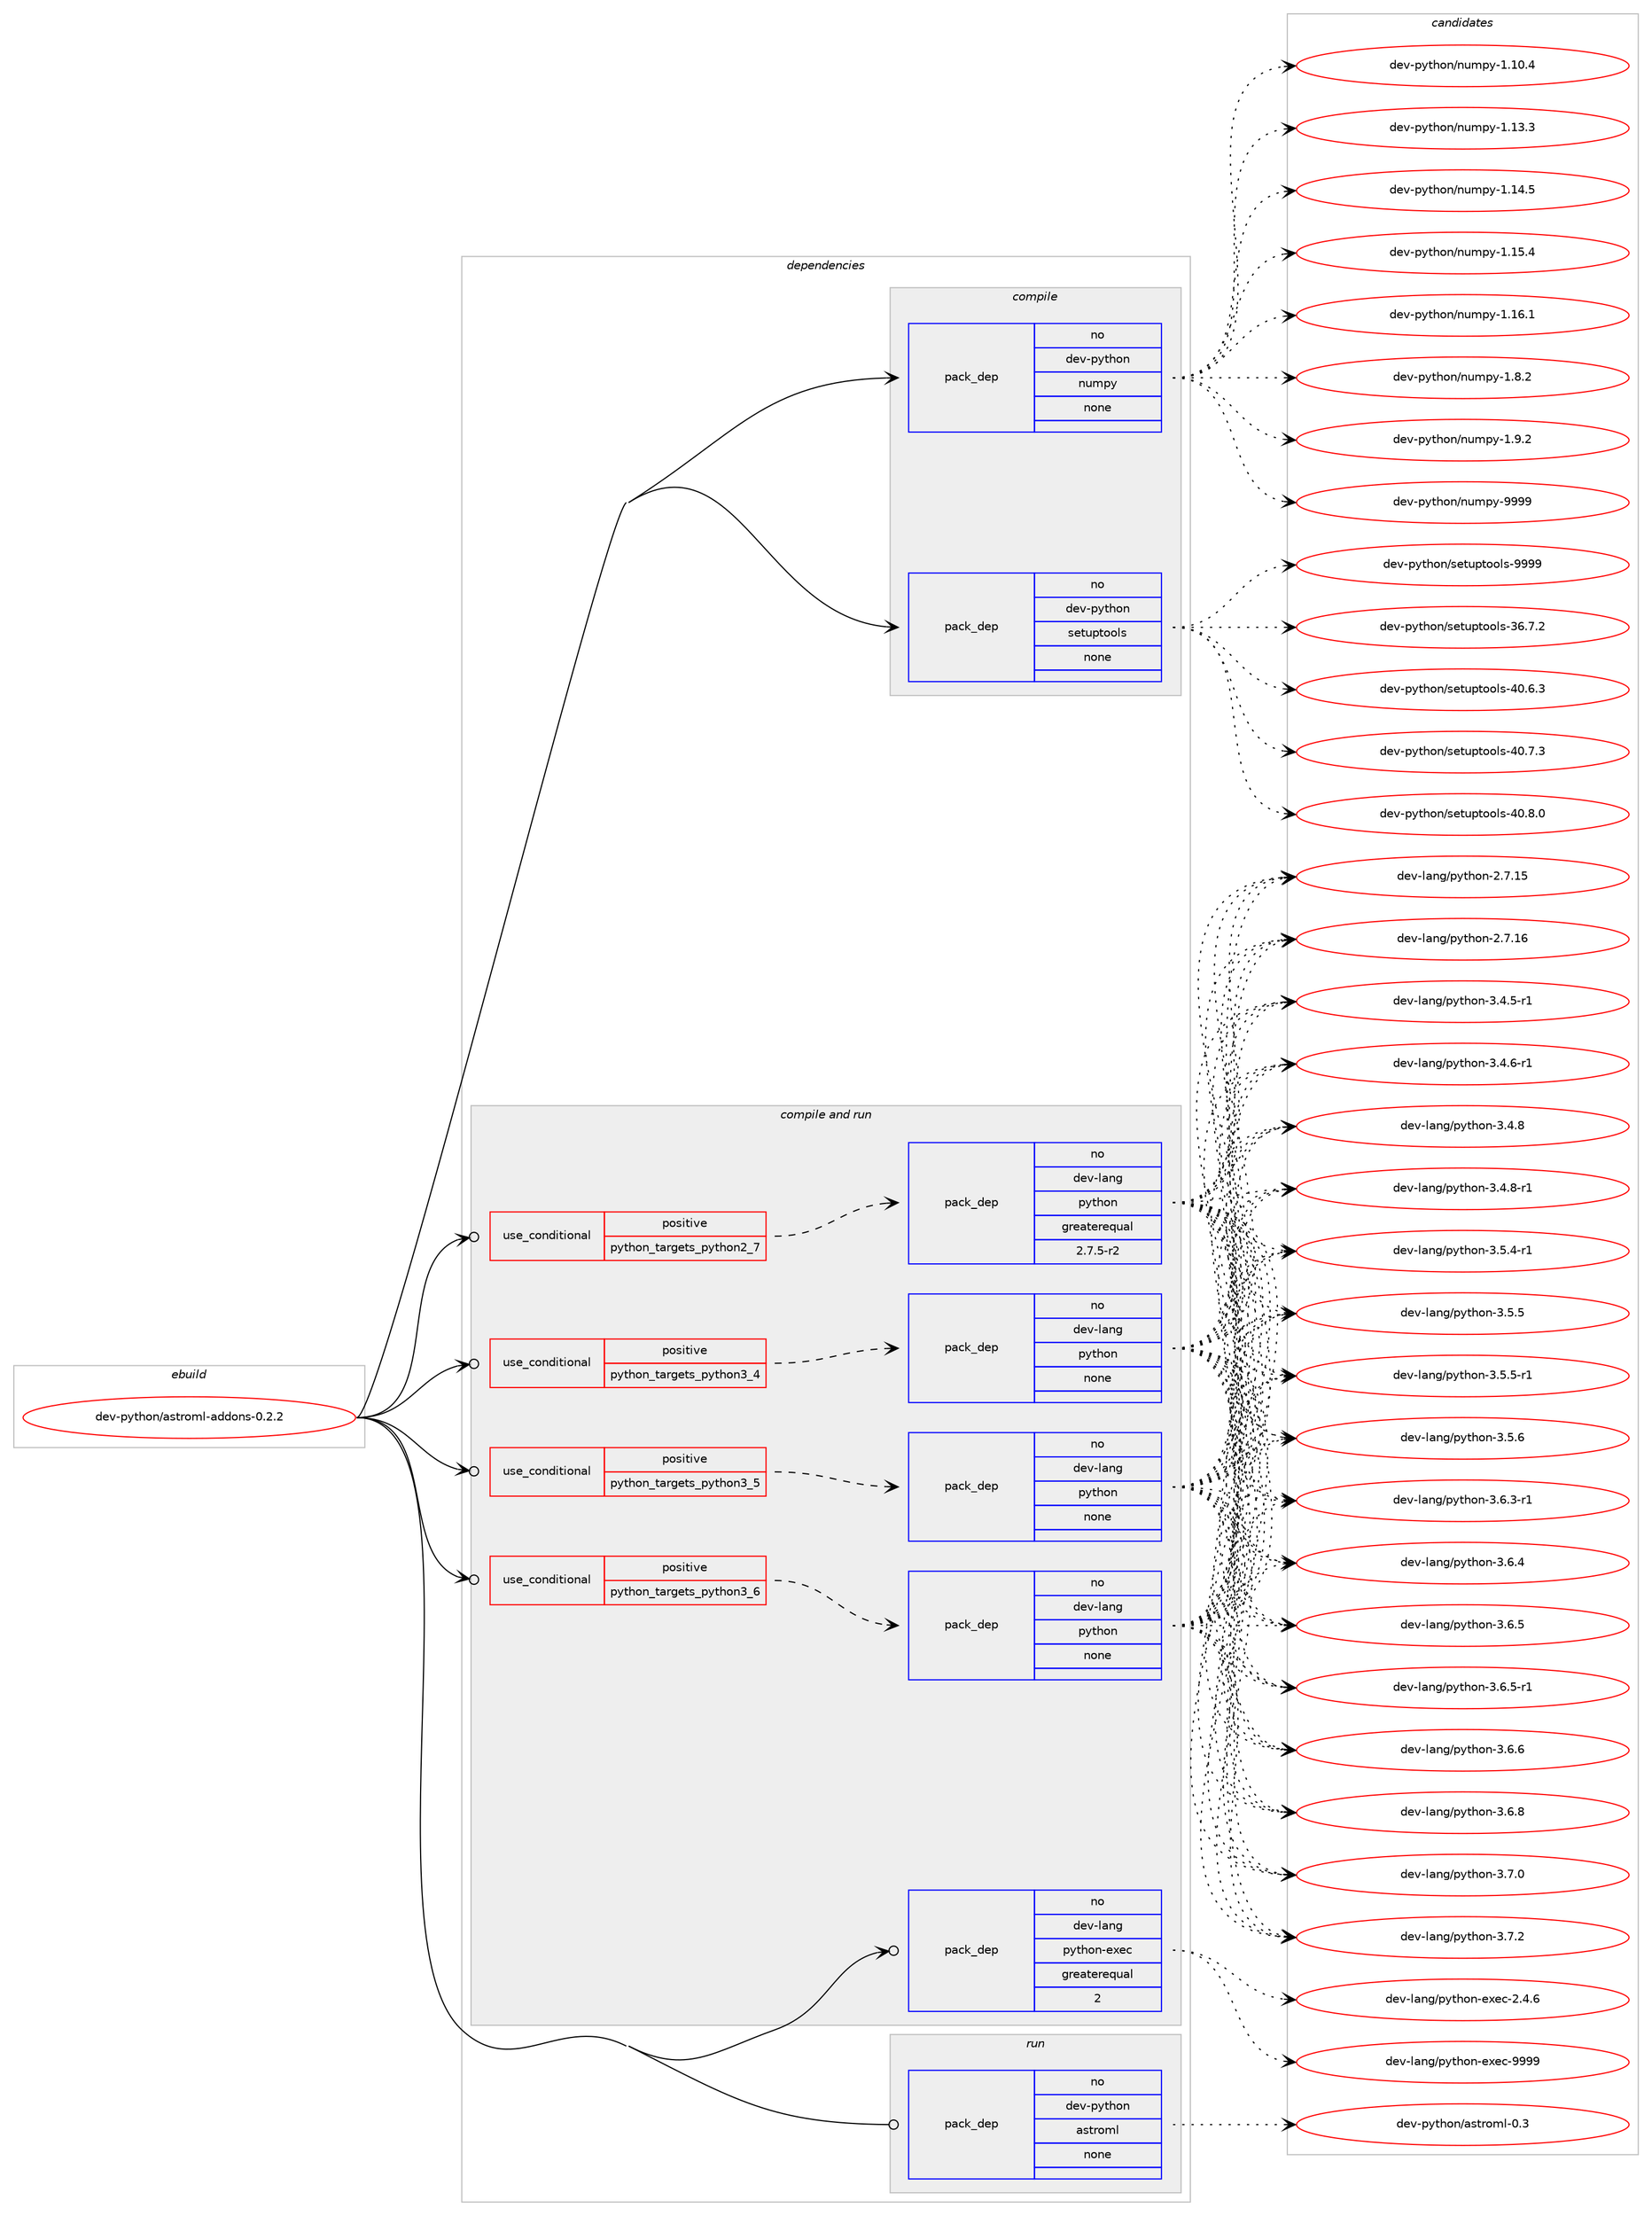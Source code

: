 digraph prolog {

# *************
# Graph options
# *************

newrank=true;
concentrate=true;
compound=true;
graph [rankdir=LR,fontname=Helvetica,fontsize=10,ranksep=1.5];#, ranksep=2.5, nodesep=0.2];
edge  [arrowhead=vee];
node  [fontname=Helvetica,fontsize=10];

# **********
# The ebuild
# **********

subgraph cluster_leftcol {
color=gray;
rank=same;
label=<<i>ebuild</i>>;
id [label="dev-python/astroml-addons-0.2.2", color=red, width=4, href="../dev-python/astroml-addons-0.2.2.svg"];
}

# ****************
# The dependencies
# ****************

subgraph cluster_midcol {
color=gray;
label=<<i>dependencies</i>>;
subgraph cluster_compile {
fillcolor="#eeeeee";
style=filled;
label=<<i>compile</i>>;
subgraph pack1004788 {
dependency1399067 [label=<<TABLE BORDER="0" CELLBORDER="1" CELLSPACING="0" CELLPADDING="4" WIDTH="220"><TR><TD ROWSPAN="6" CELLPADDING="30">pack_dep</TD></TR><TR><TD WIDTH="110">no</TD></TR><TR><TD>dev-python</TD></TR><TR><TD>numpy</TD></TR><TR><TD>none</TD></TR><TR><TD></TD></TR></TABLE>>, shape=none, color=blue];
}
id:e -> dependency1399067:w [weight=20,style="solid",arrowhead="vee"];
subgraph pack1004789 {
dependency1399068 [label=<<TABLE BORDER="0" CELLBORDER="1" CELLSPACING="0" CELLPADDING="4" WIDTH="220"><TR><TD ROWSPAN="6" CELLPADDING="30">pack_dep</TD></TR><TR><TD WIDTH="110">no</TD></TR><TR><TD>dev-python</TD></TR><TR><TD>setuptools</TD></TR><TR><TD>none</TD></TR><TR><TD></TD></TR></TABLE>>, shape=none, color=blue];
}
id:e -> dependency1399068:w [weight=20,style="solid",arrowhead="vee"];
}
subgraph cluster_compileandrun {
fillcolor="#eeeeee";
style=filled;
label=<<i>compile and run</i>>;
subgraph cond371054 {
dependency1399069 [label=<<TABLE BORDER="0" CELLBORDER="1" CELLSPACING="0" CELLPADDING="4"><TR><TD ROWSPAN="3" CELLPADDING="10">use_conditional</TD></TR><TR><TD>positive</TD></TR><TR><TD>python_targets_python2_7</TD></TR></TABLE>>, shape=none, color=red];
subgraph pack1004790 {
dependency1399070 [label=<<TABLE BORDER="0" CELLBORDER="1" CELLSPACING="0" CELLPADDING="4" WIDTH="220"><TR><TD ROWSPAN="6" CELLPADDING="30">pack_dep</TD></TR><TR><TD WIDTH="110">no</TD></TR><TR><TD>dev-lang</TD></TR><TR><TD>python</TD></TR><TR><TD>greaterequal</TD></TR><TR><TD>2.7.5-r2</TD></TR></TABLE>>, shape=none, color=blue];
}
dependency1399069:e -> dependency1399070:w [weight=20,style="dashed",arrowhead="vee"];
}
id:e -> dependency1399069:w [weight=20,style="solid",arrowhead="odotvee"];
subgraph cond371055 {
dependency1399071 [label=<<TABLE BORDER="0" CELLBORDER="1" CELLSPACING="0" CELLPADDING="4"><TR><TD ROWSPAN="3" CELLPADDING="10">use_conditional</TD></TR><TR><TD>positive</TD></TR><TR><TD>python_targets_python3_4</TD></TR></TABLE>>, shape=none, color=red];
subgraph pack1004791 {
dependency1399072 [label=<<TABLE BORDER="0" CELLBORDER="1" CELLSPACING="0" CELLPADDING="4" WIDTH="220"><TR><TD ROWSPAN="6" CELLPADDING="30">pack_dep</TD></TR><TR><TD WIDTH="110">no</TD></TR><TR><TD>dev-lang</TD></TR><TR><TD>python</TD></TR><TR><TD>none</TD></TR><TR><TD></TD></TR></TABLE>>, shape=none, color=blue];
}
dependency1399071:e -> dependency1399072:w [weight=20,style="dashed",arrowhead="vee"];
}
id:e -> dependency1399071:w [weight=20,style="solid",arrowhead="odotvee"];
subgraph cond371056 {
dependency1399073 [label=<<TABLE BORDER="0" CELLBORDER="1" CELLSPACING="0" CELLPADDING="4"><TR><TD ROWSPAN="3" CELLPADDING="10">use_conditional</TD></TR><TR><TD>positive</TD></TR><TR><TD>python_targets_python3_5</TD></TR></TABLE>>, shape=none, color=red];
subgraph pack1004792 {
dependency1399074 [label=<<TABLE BORDER="0" CELLBORDER="1" CELLSPACING="0" CELLPADDING="4" WIDTH="220"><TR><TD ROWSPAN="6" CELLPADDING="30">pack_dep</TD></TR><TR><TD WIDTH="110">no</TD></TR><TR><TD>dev-lang</TD></TR><TR><TD>python</TD></TR><TR><TD>none</TD></TR><TR><TD></TD></TR></TABLE>>, shape=none, color=blue];
}
dependency1399073:e -> dependency1399074:w [weight=20,style="dashed",arrowhead="vee"];
}
id:e -> dependency1399073:w [weight=20,style="solid",arrowhead="odotvee"];
subgraph cond371057 {
dependency1399075 [label=<<TABLE BORDER="0" CELLBORDER="1" CELLSPACING="0" CELLPADDING="4"><TR><TD ROWSPAN="3" CELLPADDING="10">use_conditional</TD></TR><TR><TD>positive</TD></TR><TR><TD>python_targets_python3_6</TD></TR></TABLE>>, shape=none, color=red];
subgraph pack1004793 {
dependency1399076 [label=<<TABLE BORDER="0" CELLBORDER="1" CELLSPACING="0" CELLPADDING="4" WIDTH="220"><TR><TD ROWSPAN="6" CELLPADDING="30">pack_dep</TD></TR><TR><TD WIDTH="110">no</TD></TR><TR><TD>dev-lang</TD></TR><TR><TD>python</TD></TR><TR><TD>none</TD></TR><TR><TD></TD></TR></TABLE>>, shape=none, color=blue];
}
dependency1399075:e -> dependency1399076:w [weight=20,style="dashed",arrowhead="vee"];
}
id:e -> dependency1399075:w [weight=20,style="solid",arrowhead="odotvee"];
subgraph pack1004794 {
dependency1399077 [label=<<TABLE BORDER="0" CELLBORDER="1" CELLSPACING="0" CELLPADDING="4" WIDTH="220"><TR><TD ROWSPAN="6" CELLPADDING="30">pack_dep</TD></TR><TR><TD WIDTH="110">no</TD></TR><TR><TD>dev-lang</TD></TR><TR><TD>python-exec</TD></TR><TR><TD>greaterequal</TD></TR><TR><TD>2</TD></TR></TABLE>>, shape=none, color=blue];
}
id:e -> dependency1399077:w [weight=20,style="solid",arrowhead="odotvee"];
}
subgraph cluster_run {
fillcolor="#eeeeee";
style=filled;
label=<<i>run</i>>;
subgraph pack1004795 {
dependency1399078 [label=<<TABLE BORDER="0" CELLBORDER="1" CELLSPACING="0" CELLPADDING="4" WIDTH="220"><TR><TD ROWSPAN="6" CELLPADDING="30">pack_dep</TD></TR><TR><TD WIDTH="110">no</TD></TR><TR><TD>dev-python</TD></TR><TR><TD>astroml</TD></TR><TR><TD>none</TD></TR><TR><TD></TD></TR></TABLE>>, shape=none, color=blue];
}
id:e -> dependency1399078:w [weight=20,style="solid",arrowhead="odot"];
}
}

# **************
# The candidates
# **************

subgraph cluster_choices {
rank=same;
color=gray;
label=<<i>candidates</i>>;

subgraph choice1004788 {
color=black;
nodesep=1;
choice100101118451121211161041111104711011710911212145494649484652 [label="dev-python/numpy-1.10.4", color=red, width=4,href="../dev-python/numpy-1.10.4.svg"];
choice100101118451121211161041111104711011710911212145494649514651 [label="dev-python/numpy-1.13.3", color=red, width=4,href="../dev-python/numpy-1.13.3.svg"];
choice100101118451121211161041111104711011710911212145494649524653 [label="dev-python/numpy-1.14.5", color=red, width=4,href="../dev-python/numpy-1.14.5.svg"];
choice100101118451121211161041111104711011710911212145494649534652 [label="dev-python/numpy-1.15.4", color=red, width=4,href="../dev-python/numpy-1.15.4.svg"];
choice100101118451121211161041111104711011710911212145494649544649 [label="dev-python/numpy-1.16.1", color=red, width=4,href="../dev-python/numpy-1.16.1.svg"];
choice1001011184511212111610411111047110117109112121454946564650 [label="dev-python/numpy-1.8.2", color=red, width=4,href="../dev-python/numpy-1.8.2.svg"];
choice1001011184511212111610411111047110117109112121454946574650 [label="dev-python/numpy-1.9.2", color=red, width=4,href="../dev-python/numpy-1.9.2.svg"];
choice10010111845112121116104111110471101171091121214557575757 [label="dev-python/numpy-9999", color=red, width=4,href="../dev-python/numpy-9999.svg"];
dependency1399067:e -> choice100101118451121211161041111104711011710911212145494649484652:w [style=dotted,weight="100"];
dependency1399067:e -> choice100101118451121211161041111104711011710911212145494649514651:w [style=dotted,weight="100"];
dependency1399067:e -> choice100101118451121211161041111104711011710911212145494649524653:w [style=dotted,weight="100"];
dependency1399067:e -> choice100101118451121211161041111104711011710911212145494649534652:w [style=dotted,weight="100"];
dependency1399067:e -> choice100101118451121211161041111104711011710911212145494649544649:w [style=dotted,weight="100"];
dependency1399067:e -> choice1001011184511212111610411111047110117109112121454946564650:w [style=dotted,weight="100"];
dependency1399067:e -> choice1001011184511212111610411111047110117109112121454946574650:w [style=dotted,weight="100"];
dependency1399067:e -> choice10010111845112121116104111110471101171091121214557575757:w [style=dotted,weight="100"];
}
subgraph choice1004789 {
color=black;
nodesep=1;
choice100101118451121211161041111104711510111611711211611111110811545515446554650 [label="dev-python/setuptools-36.7.2", color=red, width=4,href="../dev-python/setuptools-36.7.2.svg"];
choice100101118451121211161041111104711510111611711211611111110811545524846544651 [label="dev-python/setuptools-40.6.3", color=red, width=4,href="../dev-python/setuptools-40.6.3.svg"];
choice100101118451121211161041111104711510111611711211611111110811545524846554651 [label="dev-python/setuptools-40.7.3", color=red, width=4,href="../dev-python/setuptools-40.7.3.svg"];
choice100101118451121211161041111104711510111611711211611111110811545524846564648 [label="dev-python/setuptools-40.8.0", color=red, width=4,href="../dev-python/setuptools-40.8.0.svg"];
choice10010111845112121116104111110471151011161171121161111111081154557575757 [label="dev-python/setuptools-9999", color=red, width=4,href="../dev-python/setuptools-9999.svg"];
dependency1399068:e -> choice100101118451121211161041111104711510111611711211611111110811545515446554650:w [style=dotted,weight="100"];
dependency1399068:e -> choice100101118451121211161041111104711510111611711211611111110811545524846544651:w [style=dotted,weight="100"];
dependency1399068:e -> choice100101118451121211161041111104711510111611711211611111110811545524846554651:w [style=dotted,weight="100"];
dependency1399068:e -> choice100101118451121211161041111104711510111611711211611111110811545524846564648:w [style=dotted,weight="100"];
dependency1399068:e -> choice10010111845112121116104111110471151011161171121161111111081154557575757:w [style=dotted,weight="100"];
}
subgraph choice1004790 {
color=black;
nodesep=1;
choice10010111845108971101034711212111610411111045504655464953 [label="dev-lang/python-2.7.15", color=red, width=4,href="../dev-lang/python-2.7.15.svg"];
choice10010111845108971101034711212111610411111045504655464954 [label="dev-lang/python-2.7.16", color=red, width=4,href="../dev-lang/python-2.7.16.svg"];
choice1001011184510897110103471121211161041111104551465246534511449 [label="dev-lang/python-3.4.5-r1", color=red, width=4,href="../dev-lang/python-3.4.5-r1.svg"];
choice1001011184510897110103471121211161041111104551465246544511449 [label="dev-lang/python-3.4.6-r1", color=red, width=4,href="../dev-lang/python-3.4.6-r1.svg"];
choice100101118451089711010347112121116104111110455146524656 [label="dev-lang/python-3.4.8", color=red, width=4,href="../dev-lang/python-3.4.8.svg"];
choice1001011184510897110103471121211161041111104551465246564511449 [label="dev-lang/python-3.4.8-r1", color=red, width=4,href="../dev-lang/python-3.4.8-r1.svg"];
choice1001011184510897110103471121211161041111104551465346524511449 [label="dev-lang/python-3.5.4-r1", color=red, width=4,href="../dev-lang/python-3.5.4-r1.svg"];
choice100101118451089711010347112121116104111110455146534653 [label="dev-lang/python-3.5.5", color=red, width=4,href="../dev-lang/python-3.5.5.svg"];
choice1001011184510897110103471121211161041111104551465346534511449 [label="dev-lang/python-3.5.5-r1", color=red, width=4,href="../dev-lang/python-3.5.5-r1.svg"];
choice100101118451089711010347112121116104111110455146534654 [label="dev-lang/python-3.5.6", color=red, width=4,href="../dev-lang/python-3.5.6.svg"];
choice1001011184510897110103471121211161041111104551465446514511449 [label="dev-lang/python-3.6.3-r1", color=red, width=4,href="../dev-lang/python-3.6.3-r1.svg"];
choice100101118451089711010347112121116104111110455146544652 [label="dev-lang/python-3.6.4", color=red, width=4,href="../dev-lang/python-3.6.4.svg"];
choice100101118451089711010347112121116104111110455146544653 [label="dev-lang/python-3.6.5", color=red, width=4,href="../dev-lang/python-3.6.5.svg"];
choice1001011184510897110103471121211161041111104551465446534511449 [label="dev-lang/python-3.6.5-r1", color=red, width=4,href="../dev-lang/python-3.6.5-r1.svg"];
choice100101118451089711010347112121116104111110455146544654 [label="dev-lang/python-3.6.6", color=red, width=4,href="../dev-lang/python-3.6.6.svg"];
choice100101118451089711010347112121116104111110455146544656 [label="dev-lang/python-3.6.8", color=red, width=4,href="../dev-lang/python-3.6.8.svg"];
choice100101118451089711010347112121116104111110455146554648 [label="dev-lang/python-3.7.0", color=red, width=4,href="../dev-lang/python-3.7.0.svg"];
choice100101118451089711010347112121116104111110455146554650 [label="dev-lang/python-3.7.2", color=red, width=4,href="../dev-lang/python-3.7.2.svg"];
dependency1399070:e -> choice10010111845108971101034711212111610411111045504655464953:w [style=dotted,weight="100"];
dependency1399070:e -> choice10010111845108971101034711212111610411111045504655464954:w [style=dotted,weight="100"];
dependency1399070:e -> choice1001011184510897110103471121211161041111104551465246534511449:w [style=dotted,weight="100"];
dependency1399070:e -> choice1001011184510897110103471121211161041111104551465246544511449:w [style=dotted,weight="100"];
dependency1399070:e -> choice100101118451089711010347112121116104111110455146524656:w [style=dotted,weight="100"];
dependency1399070:e -> choice1001011184510897110103471121211161041111104551465246564511449:w [style=dotted,weight="100"];
dependency1399070:e -> choice1001011184510897110103471121211161041111104551465346524511449:w [style=dotted,weight="100"];
dependency1399070:e -> choice100101118451089711010347112121116104111110455146534653:w [style=dotted,weight="100"];
dependency1399070:e -> choice1001011184510897110103471121211161041111104551465346534511449:w [style=dotted,weight="100"];
dependency1399070:e -> choice100101118451089711010347112121116104111110455146534654:w [style=dotted,weight="100"];
dependency1399070:e -> choice1001011184510897110103471121211161041111104551465446514511449:w [style=dotted,weight="100"];
dependency1399070:e -> choice100101118451089711010347112121116104111110455146544652:w [style=dotted,weight="100"];
dependency1399070:e -> choice100101118451089711010347112121116104111110455146544653:w [style=dotted,weight="100"];
dependency1399070:e -> choice1001011184510897110103471121211161041111104551465446534511449:w [style=dotted,weight="100"];
dependency1399070:e -> choice100101118451089711010347112121116104111110455146544654:w [style=dotted,weight="100"];
dependency1399070:e -> choice100101118451089711010347112121116104111110455146544656:w [style=dotted,weight="100"];
dependency1399070:e -> choice100101118451089711010347112121116104111110455146554648:w [style=dotted,weight="100"];
dependency1399070:e -> choice100101118451089711010347112121116104111110455146554650:w [style=dotted,weight="100"];
}
subgraph choice1004791 {
color=black;
nodesep=1;
choice10010111845108971101034711212111610411111045504655464953 [label="dev-lang/python-2.7.15", color=red, width=4,href="../dev-lang/python-2.7.15.svg"];
choice10010111845108971101034711212111610411111045504655464954 [label="dev-lang/python-2.7.16", color=red, width=4,href="../dev-lang/python-2.7.16.svg"];
choice1001011184510897110103471121211161041111104551465246534511449 [label="dev-lang/python-3.4.5-r1", color=red, width=4,href="../dev-lang/python-3.4.5-r1.svg"];
choice1001011184510897110103471121211161041111104551465246544511449 [label="dev-lang/python-3.4.6-r1", color=red, width=4,href="../dev-lang/python-3.4.6-r1.svg"];
choice100101118451089711010347112121116104111110455146524656 [label="dev-lang/python-3.4.8", color=red, width=4,href="../dev-lang/python-3.4.8.svg"];
choice1001011184510897110103471121211161041111104551465246564511449 [label="dev-lang/python-3.4.8-r1", color=red, width=4,href="../dev-lang/python-3.4.8-r1.svg"];
choice1001011184510897110103471121211161041111104551465346524511449 [label="dev-lang/python-3.5.4-r1", color=red, width=4,href="../dev-lang/python-3.5.4-r1.svg"];
choice100101118451089711010347112121116104111110455146534653 [label="dev-lang/python-3.5.5", color=red, width=4,href="../dev-lang/python-3.5.5.svg"];
choice1001011184510897110103471121211161041111104551465346534511449 [label="dev-lang/python-3.5.5-r1", color=red, width=4,href="../dev-lang/python-3.5.5-r1.svg"];
choice100101118451089711010347112121116104111110455146534654 [label="dev-lang/python-3.5.6", color=red, width=4,href="../dev-lang/python-3.5.6.svg"];
choice1001011184510897110103471121211161041111104551465446514511449 [label="dev-lang/python-3.6.3-r1", color=red, width=4,href="../dev-lang/python-3.6.3-r1.svg"];
choice100101118451089711010347112121116104111110455146544652 [label="dev-lang/python-3.6.4", color=red, width=4,href="../dev-lang/python-3.6.4.svg"];
choice100101118451089711010347112121116104111110455146544653 [label="dev-lang/python-3.6.5", color=red, width=4,href="../dev-lang/python-3.6.5.svg"];
choice1001011184510897110103471121211161041111104551465446534511449 [label="dev-lang/python-3.6.5-r1", color=red, width=4,href="../dev-lang/python-3.6.5-r1.svg"];
choice100101118451089711010347112121116104111110455146544654 [label="dev-lang/python-3.6.6", color=red, width=4,href="../dev-lang/python-3.6.6.svg"];
choice100101118451089711010347112121116104111110455146544656 [label="dev-lang/python-3.6.8", color=red, width=4,href="../dev-lang/python-3.6.8.svg"];
choice100101118451089711010347112121116104111110455146554648 [label="dev-lang/python-3.7.0", color=red, width=4,href="../dev-lang/python-3.7.0.svg"];
choice100101118451089711010347112121116104111110455146554650 [label="dev-lang/python-3.7.2", color=red, width=4,href="../dev-lang/python-3.7.2.svg"];
dependency1399072:e -> choice10010111845108971101034711212111610411111045504655464953:w [style=dotted,weight="100"];
dependency1399072:e -> choice10010111845108971101034711212111610411111045504655464954:w [style=dotted,weight="100"];
dependency1399072:e -> choice1001011184510897110103471121211161041111104551465246534511449:w [style=dotted,weight="100"];
dependency1399072:e -> choice1001011184510897110103471121211161041111104551465246544511449:w [style=dotted,weight="100"];
dependency1399072:e -> choice100101118451089711010347112121116104111110455146524656:w [style=dotted,weight="100"];
dependency1399072:e -> choice1001011184510897110103471121211161041111104551465246564511449:w [style=dotted,weight="100"];
dependency1399072:e -> choice1001011184510897110103471121211161041111104551465346524511449:w [style=dotted,weight="100"];
dependency1399072:e -> choice100101118451089711010347112121116104111110455146534653:w [style=dotted,weight="100"];
dependency1399072:e -> choice1001011184510897110103471121211161041111104551465346534511449:w [style=dotted,weight="100"];
dependency1399072:e -> choice100101118451089711010347112121116104111110455146534654:w [style=dotted,weight="100"];
dependency1399072:e -> choice1001011184510897110103471121211161041111104551465446514511449:w [style=dotted,weight="100"];
dependency1399072:e -> choice100101118451089711010347112121116104111110455146544652:w [style=dotted,weight="100"];
dependency1399072:e -> choice100101118451089711010347112121116104111110455146544653:w [style=dotted,weight="100"];
dependency1399072:e -> choice1001011184510897110103471121211161041111104551465446534511449:w [style=dotted,weight="100"];
dependency1399072:e -> choice100101118451089711010347112121116104111110455146544654:w [style=dotted,weight="100"];
dependency1399072:e -> choice100101118451089711010347112121116104111110455146544656:w [style=dotted,weight="100"];
dependency1399072:e -> choice100101118451089711010347112121116104111110455146554648:w [style=dotted,weight="100"];
dependency1399072:e -> choice100101118451089711010347112121116104111110455146554650:w [style=dotted,weight="100"];
}
subgraph choice1004792 {
color=black;
nodesep=1;
choice10010111845108971101034711212111610411111045504655464953 [label="dev-lang/python-2.7.15", color=red, width=4,href="../dev-lang/python-2.7.15.svg"];
choice10010111845108971101034711212111610411111045504655464954 [label="dev-lang/python-2.7.16", color=red, width=4,href="../dev-lang/python-2.7.16.svg"];
choice1001011184510897110103471121211161041111104551465246534511449 [label="dev-lang/python-3.4.5-r1", color=red, width=4,href="../dev-lang/python-3.4.5-r1.svg"];
choice1001011184510897110103471121211161041111104551465246544511449 [label="dev-lang/python-3.4.6-r1", color=red, width=4,href="../dev-lang/python-3.4.6-r1.svg"];
choice100101118451089711010347112121116104111110455146524656 [label="dev-lang/python-3.4.8", color=red, width=4,href="../dev-lang/python-3.4.8.svg"];
choice1001011184510897110103471121211161041111104551465246564511449 [label="dev-lang/python-3.4.8-r1", color=red, width=4,href="../dev-lang/python-3.4.8-r1.svg"];
choice1001011184510897110103471121211161041111104551465346524511449 [label="dev-lang/python-3.5.4-r1", color=red, width=4,href="../dev-lang/python-3.5.4-r1.svg"];
choice100101118451089711010347112121116104111110455146534653 [label="dev-lang/python-3.5.5", color=red, width=4,href="../dev-lang/python-3.5.5.svg"];
choice1001011184510897110103471121211161041111104551465346534511449 [label="dev-lang/python-3.5.5-r1", color=red, width=4,href="../dev-lang/python-3.5.5-r1.svg"];
choice100101118451089711010347112121116104111110455146534654 [label="dev-lang/python-3.5.6", color=red, width=4,href="../dev-lang/python-3.5.6.svg"];
choice1001011184510897110103471121211161041111104551465446514511449 [label="dev-lang/python-3.6.3-r1", color=red, width=4,href="../dev-lang/python-3.6.3-r1.svg"];
choice100101118451089711010347112121116104111110455146544652 [label="dev-lang/python-3.6.4", color=red, width=4,href="../dev-lang/python-3.6.4.svg"];
choice100101118451089711010347112121116104111110455146544653 [label="dev-lang/python-3.6.5", color=red, width=4,href="../dev-lang/python-3.6.5.svg"];
choice1001011184510897110103471121211161041111104551465446534511449 [label="dev-lang/python-3.6.5-r1", color=red, width=4,href="../dev-lang/python-3.6.5-r1.svg"];
choice100101118451089711010347112121116104111110455146544654 [label="dev-lang/python-3.6.6", color=red, width=4,href="../dev-lang/python-3.6.6.svg"];
choice100101118451089711010347112121116104111110455146544656 [label="dev-lang/python-3.6.8", color=red, width=4,href="../dev-lang/python-3.6.8.svg"];
choice100101118451089711010347112121116104111110455146554648 [label="dev-lang/python-3.7.0", color=red, width=4,href="../dev-lang/python-3.7.0.svg"];
choice100101118451089711010347112121116104111110455146554650 [label="dev-lang/python-3.7.2", color=red, width=4,href="../dev-lang/python-3.7.2.svg"];
dependency1399074:e -> choice10010111845108971101034711212111610411111045504655464953:w [style=dotted,weight="100"];
dependency1399074:e -> choice10010111845108971101034711212111610411111045504655464954:w [style=dotted,weight="100"];
dependency1399074:e -> choice1001011184510897110103471121211161041111104551465246534511449:w [style=dotted,weight="100"];
dependency1399074:e -> choice1001011184510897110103471121211161041111104551465246544511449:w [style=dotted,weight="100"];
dependency1399074:e -> choice100101118451089711010347112121116104111110455146524656:w [style=dotted,weight="100"];
dependency1399074:e -> choice1001011184510897110103471121211161041111104551465246564511449:w [style=dotted,weight="100"];
dependency1399074:e -> choice1001011184510897110103471121211161041111104551465346524511449:w [style=dotted,weight="100"];
dependency1399074:e -> choice100101118451089711010347112121116104111110455146534653:w [style=dotted,weight="100"];
dependency1399074:e -> choice1001011184510897110103471121211161041111104551465346534511449:w [style=dotted,weight="100"];
dependency1399074:e -> choice100101118451089711010347112121116104111110455146534654:w [style=dotted,weight="100"];
dependency1399074:e -> choice1001011184510897110103471121211161041111104551465446514511449:w [style=dotted,weight="100"];
dependency1399074:e -> choice100101118451089711010347112121116104111110455146544652:w [style=dotted,weight="100"];
dependency1399074:e -> choice100101118451089711010347112121116104111110455146544653:w [style=dotted,weight="100"];
dependency1399074:e -> choice1001011184510897110103471121211161041111104551465446534511449:w [style=dotted,weight="100"];
dependency1399074:e -> choice100101118451089711010347112121116104111110455146544654:w [style=dotted,weight="100"];
dependency1399074:e -> choice100101118451089711010347112121116104111110455146544656:w [style=dotted,weight="100"];
dependency1399074:e -> choice100101118451089711010347112121116104111110455146554648:w [style=dotted,weight="100"];
dependency1399074:e -> choice100101118451089711010347112121116104111110455146554650:w [style=dotted,weight="100"];
}
subgraph choice1004793 {
color=black;
nodesep=1;
choice10010111845108971101034711212111610411111045504655464953 [label="dev-lang/python-2.7.15", color=red, width=4,href="../dev-lang/python-2.7.15.svg"];
choice10010111845108971101034711212111610411111045504655464954 [label="dev-lang/python-2.7.16", color=red, width=4,href="../dev-lang/python-2.7.16.svg"];
choice1001011184510897110103471121211161041111104551465246534511449 [label="dev-lang/python-3.4.5-r1", color=red, width=4,href="../dev-lang/python-3.4.5-r1.svg"];
choice1001011184510897110103471121211161041111104551465246544511449 [label="dev-lang/python-3.4.6-r1", color=red, width=4,href="../dev-lang/python-3.4.6-r1.svg"];
choice100101118451089711010347112121116104111110455146524656 [label="dev-lang/python-3.4.8", color=red, width=4,href="../dev-lang/python-3.4.8.svg"];
choice1001011184510897110103471121211161041111104551465246564511449 [label="dev-lang/python-3.4.8-r1", color=red, width=4,href="../dev-lang/python-3.4.8-r1.svg"];
choice1001011184510897110103471121211161041111104551465346524511449 [label="dev-lang/python-3.5.4-r1", color=red, width=4,href="../dev-lang/python-3.5.4-r1.svg"];
choice100101118451089711010347112121116104111110455146534653 [label="dev-lang/python-3.5.5", color=red, width=4,href="../dev-lang/python-3.5.5.svg"];
choice1001011184510897110103471121211161041111104551465346534511449 [label="dev-lang/python-3.5.5-r1", color=red, width=4,href="../dev-lang/python-3.5.5-r1.svg"];
choice100101118451089711010347112121116104111110455146534654 [label="dev-lang/python-3.5.6", color=red, width=4,href="../dev-lang/python-3.5.6.svg"];
choice1001011184510897110103471121211161041111104551465446514511449 [label="dev-lang/python-3.6.3-r1", color=red, width=4,href="../dev-lang/python-3.6.3-r1.svg"];
choice100101118451089711010347112121116104111110455146544652 [label="dev-lang/python-3.6.4", color=red, width=4,href="../dev-lang/python-3.6.4.svg"];
choice100101118451089711010347112121116104111110455146544653 [label="dev-lang/python-3.6.5", color=red, width=4,href="../dev-lang/python-3.6.5.svg"];
choice1001011184510897110103471121211161041111104551465446534511449 [label="dev-lang/python-3.6.5-r1", color=red, width=4,href="../dev-lang/python-3.6.5-r1.svg"];
choice100101118451089711010347112121116104111110455146544654 [label="dev-lang/python-3.6.6", color=red, width=4,href="../dev-lang/python-3.6.6.svg"];
choice100101118451089711010347112121116104111110455146544656 [label="dev-lang/python-3.6.8", color=red, width=4,href="../dev-lang/python-3.6.8.svg"];
choice100101118451089711010347112121116104111110455146554648 [label="dev-lang/python-3.7.0", color=red, width=4,href="../dev-lang/python-3.7.0.svg"];
choice100101118451089711010347112121116104111110455146554650 [label="dev-lang/python-3.7.2", color=red, width=4,href="../dev-lang/python-3.7.2.svg"];
dependency1399076:e -> choice10010111845108971101034711212111610411111045504655464953:w [style=dotted,weight="100"];
dependency1399076:e -> choice10010111845108971101034711212111610411111045504655464954:w [style=dotted,weight="100"];
dependency1399076:e -> choice1001011184510897110103471121211161041111104551465246534511449:w [style=dotted,weight="100"];
dependency1399076:e -> choice1001011184510897110103471121211161041111104551465246544511449:w [style=dotted,weight="100"];
dependency1399076:e -> choice100101118451089711010347112121116104111110455146524656:w [style=dotted,weight="100"];
dependency1399076:e -> choice1001011184510897110103471121211161041111104551465246564511449:w [style=dotted,weight="100"];
dependency1399076:e -> choice1001011184510897110103471121211161041111104551465346524511449:w [style=dotted,weight="100"];
dependency1399076:e -> choice100101118451089711010347112121116104111110455146534653:w [style=dotted,weight="100"];
dependency1399076:e -> choice1001011184510897110103471121211161041111104551465346534511449:w [style=dotted,weight="100"];
dependency1399076:e -> choice100101118451089711010347112121116104111110455146534654:w [style=dotted,weight="100"];
dependency1399076:e -> choice1001011184510897110103471121211161041111104551465446514511449:w [style=dotted,weight="100"];
dependency1399076:e -> choice100101118451089711010347112121116104111110455146544652:w [style=dotted,weight="100"];
dependency1399076:e -> choice100101118451089711010347112121116104111110455146544653:w [style=dotted,weight="100"];
dependency1399076:e -> choice1001011184510897110103471121211161041111104551465446534511449:w [style=dotted,weight="100"];
dependency1399076:e -> choice100101118451089711010347112121116104111110455146544654:w [style=dotted,weight="100"];
dependency1399076:e -> choice100101118451089711010347112121116104111110455146544656:w [style=dotted,weight="100"];
dependency1399076:e -> choice100101118451089711010347112121116104111110455146554648:w [style=dotted,weight="100"];
dependency1399076:e -> choice100101118451089711010347112121116104111110455146554650:w [style=dotted,weight="100"];
}
subgraph choice1004794 {
color=black;
nodesep=1;
choice1001011184510897110103471121211161041111104510112010199455046524654 [label="dev-lang/python-exec-2.4.6", color=red, width=4,href="../dev-lang/python-exec-2.4.6.svg"];
choice10010111845108971101034711212111610411111045101120101994557575757 [label="dev-lang/python-exec-9999", color=red, width=4,href="../dev-lang/python-exec-9999.svg"];
dependency1399077:e -> choice1001011184510897110103471121211161041111104510112010199455046524654:w [style=dotted,weight="100"];
dependency1399077:e -> choice10010111845108971101034711212111610411111045101120101994557575757:w [style=dotted,weight="100"];
}
subgraph choice1004795 {
color=black;
nodesep=1;
choice10010111845112121116104111110479711511611411110910845484651 [label="dev-python/astroml-0.3", color=red, width=4,href="../dev-python/astroml-0.3.svg"];
dependency1399078:e -> choice10010111845112121116104111110479711511611411110910845484651:w [style=dotted,weight="100"];
}
}

}
